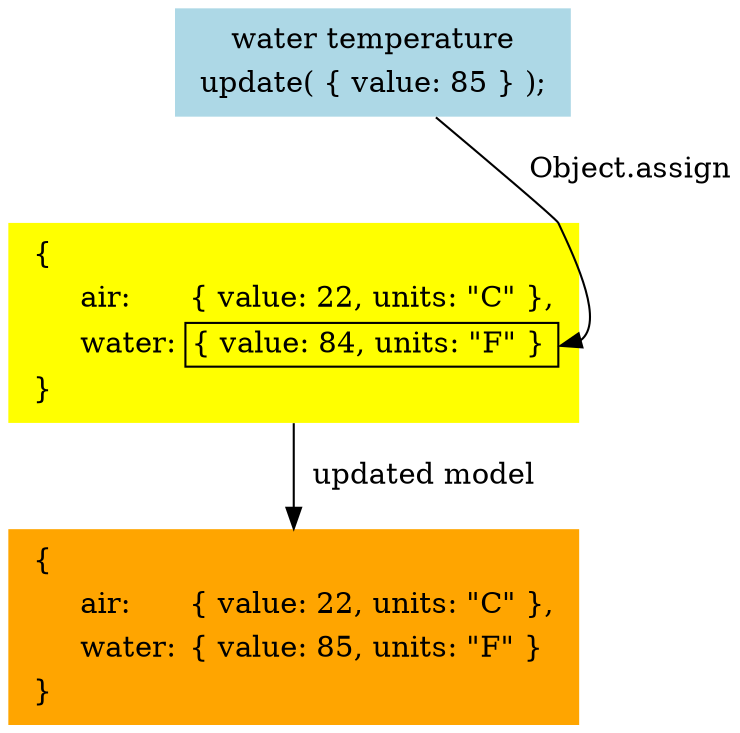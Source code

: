 digraph meiosistutorial {
  model [shape="plaintext", style="filled", fillcolor="lightblue", label=<
    <table border="0">
      <tr><td>water temperature</td></tr>
      <tr>
        <td>update( { value: 85 } );</td>
      </tr>
    </table>
  >]

  assign [shape="plaintext", style="filled", fillcolor="yellow", label=<
    <table border="0">
      <tr><td align="left">{</td></tr>
      <tr>
        <td align="left">     air:</td>
        <td align="left">{ value: 22, units: "C" },</td>
      </tr>
      <tr>
        <td>     water:</td>
        <td border="1" port="nest" align="left">{ value: 84, units: "F" }</td>
      </tr>
      <tr><td align="left">}</td></tr>
    </table>
  >]

  result [shape="plaintext", style="filled", fillcolor="orange", label=<
    <table border="0">
      <tr><td align="left">{</td></tr>
      <tr>
        <td align="left">     air:</td>
        <td align="left">{ value: 22, units: "C" },</td>
      </tr>
      <tr>
        <td>     water:</td>
        <td align="left">{ value: 85, units: "F" }</td>
      </tr>
      <tr><td align="left">}</td></tr>
    </table>
  >]

  model -> assign:nest [label="  Object.assign"]
  assign -> result [label="  updated model"]
}